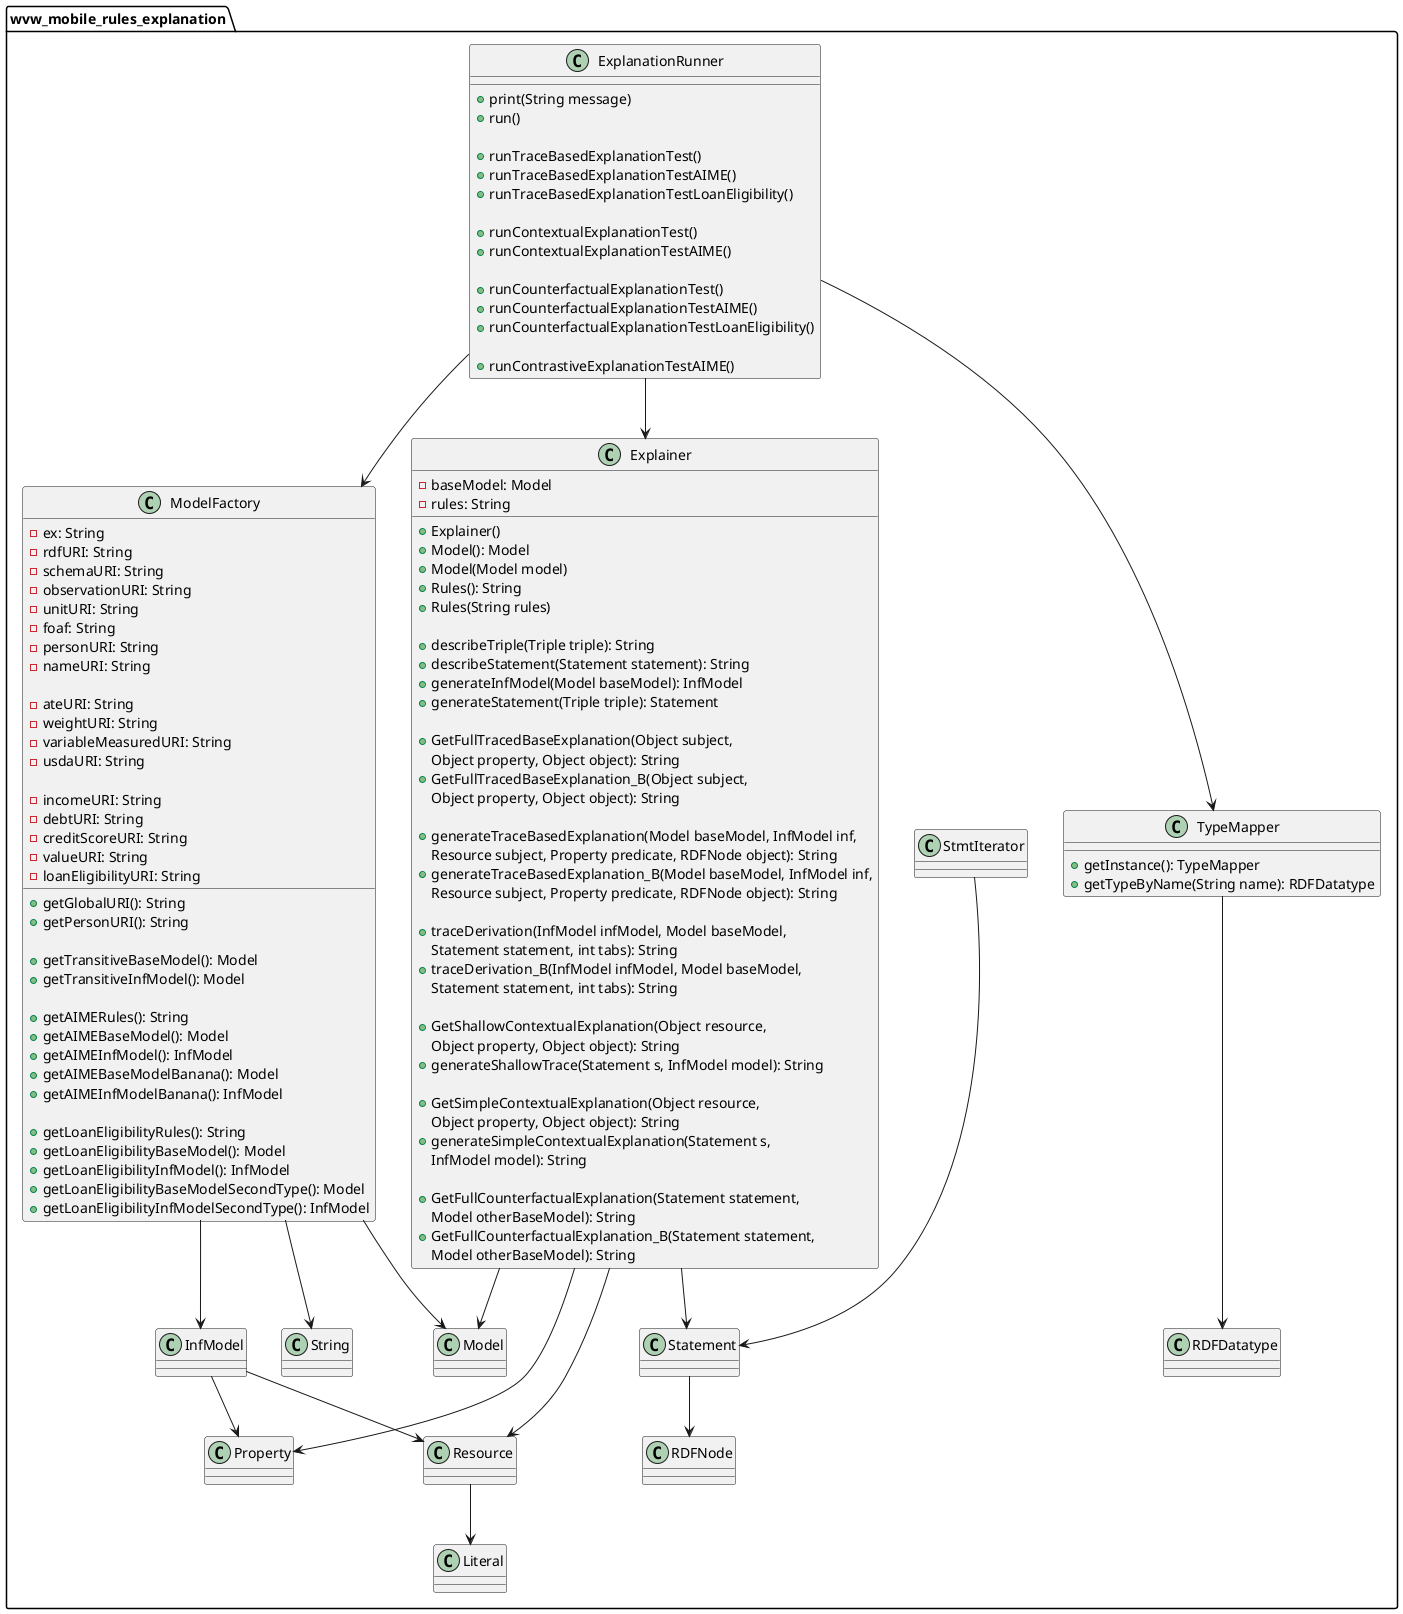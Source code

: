 @startuml Explanation Class Diagram

package "wvw_mobile_rules_explanation" {
    
    class ExplanationRunner {
        + print(String message)
        + run()

        + runTraceBasedExplanationTest()
        + runTraceBasedExplanationTestAIME()
        + runTraceBasedExplanationTestLoanEligibility()
        
        + runContextualExplanationTest()
        + runContextualExplanationTestAIME()
        
        + runCounterfactualExplanationTest()
        + runCounterfactualExplanationTestAIME()
        + runCounterfactualExplanationTestLoanEligibility()
        
        + runContrastiveExplanationTestAIME()
    }

    class Explainer {
        - baseModel: Model
        - rules: String
    
        + Explainer()
        + Model(): Model
        + Model(Model model)
        + Rules(): String
        + Rules(String rules)
        
        + describeTriple(Triple triple): String
        + describeStatement(Statement statement): String
        + generateInfModel(Model baseModel): InfModel
        + generateStatement(Triple triple): Statement

        + GetFullTracedBaseExplanation(Object subject, 
            Object property, Object object): String
        + GetFullTracedBaseExplanation_B(Object subject, 
            Object property, Object object): String

        + generateTraceBasedExplanation(Model baseModel, InfModel inf,
            Resource subject, Property predicate, RDFNode object): String
        + generateTraceBasedExplanation_B(Model baseModel, InfModel inf, 
            Resource subject, Property predicate, RDFNode object): String

        + traceDerivation(InfModel infModel, Model baseModel, 
            Statement statement, int tabs): String
        + traceDerivation_B(InfModel infModel, Model baseModel, 
            Statement statement, int tabs): String

        + GetShallowContextualExplanation(Object resource, 
            Object property, Object object): String
        + generateShallowTrace(Statement s, InfModel model): String

        + GetSimpleContextualExplanation(Object resource, 
            Object property, Object object): String
        + generateSimpleContextualExplanation(Statement s, 
            InfModel model): String
        
        + GetFullCounterfactualExplanation(Statement statement, 
            Model otherBaseModel): String
        + GetFullCounterfactualExplanation_B(Statement statement, 
            Model otherBaseModel): String
    }

    class ModelFactory {
        - ex: String
        - rdfURI: String
        - schemaURI: String
        - observationURI: String
        - unitURI: String
        - foaf: String
        - personURI: String
        - nameURI: String
        
        - ateURI: String
        - weightURI: String
        - variableMeasuredURI: String
        - usdaURI: String
        
        - incomeURI: String
        - debtURI: String
        - creditScoreURI: String
        - valueURI: String
        - loanEligibilityURI: String
        
        + getGlobalURI(): String
        + getPersonURI(): String
        
        + getTransitiveBaseModel(): Model
        + getTransitiveInfModel(): Model
        
        + getAIMERules(): String
        + getAIMEBaseModel(): Model
        + getAIMEInfModel(): InfModel
        + getAIMEBaseModelBanana(): Model
        + getAIMEInfModelBanana(): InfModel
        
        + getLoanEligibilityRules(): String
        + getLoanEligibilityBaseModel(): Model
        + getLoanEligibilityInfModel(): InfModel
        + getLoanEligibilityBaseModelSecondType(): Model
        + getLoanEligibilityInfModelSecondType(): InfModel
    }

    class TypeMapper {
        + getInstance(): TypeMapper
        + getTypeByName(String name): RDFDatatype
    }

    class RDFDatatype
    class InfModel
    class Model
    class Property
    class Resource
    class RDFNode
    class Statement
    class StmtIterator
    class Literal

    ExplanationRunner --> Explainer
    ExplanationRunner --> ModelFactory
    ExplanationRunner --> TypeMapper
    Explainer --> Model
    Explainer --> Property
    Explainer --> Resource
    Explainer --> Statement
    ModelFactory --> Model
    ModelFactory --> InfModel
    ModelFactory --> String
    TypeMapper --> RDFDatatype
    InfModel --> Resource
    InfModel --> Property
    StmtIterator --> Statement
    Statement --> RDFNode
    Resource --> Literal

}
@enduml
